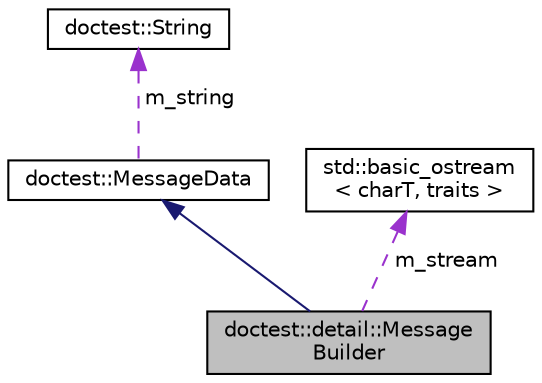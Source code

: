 digraph "doctest::detail::MessageBuilder"
{
 // LATEX_PDF_SIZE
  edge [fontname="Helvetica",fontsize="10",labelfontname="Helvetica",labelfontsize="10"];
  node [fontname="Helvetica",fontsize="10",shape=record];
  Node1 [label="doctest::detail::Message\lBuilder",height=0.2,width=0.4,color="black", fillcolor="grey75", style="filled", fontcolor="black",tooltip=" "];
  Node2 -> Node1 [dir="back",color="midnightblue",fontsize="10",style="solid",fontname="Helvetica"];
  Node2 [label="doctest::MessageData",height=0.2,width=0.4,color="black", fillcolor="white", style="filled",URL="$dd/dae/structdoctest_1_1MessageData.html",tooltip=" "];
  Node3 -> Node2 [dir="back",color="darkorchid3",fontsize="10",style="dashed",label=" m_string" ,fontname="Helvetica"];
  Node3 [label="doctest::String",height=0.2,width=0.4,color="black", fillcolor="white", style="filled",URL="$db/d0c/classdoctest_1_1String.html",tooltip=" "];
  Node4 -> Node1 [dir="back",color="darkorchid3",fontsize="10",style="dashed",label=" m_stream" ,fontname="Helvetica"];
  Node4 [label="std::basic_ostream\l\< charT, traits \>",height=0.2,width=0.4,color="black", fillcolor="white", style="filled",URL="$d8/dcc/namespacestd.html#df/d57/classstd_1_1basic__ostream",tooltip=" "];
}
